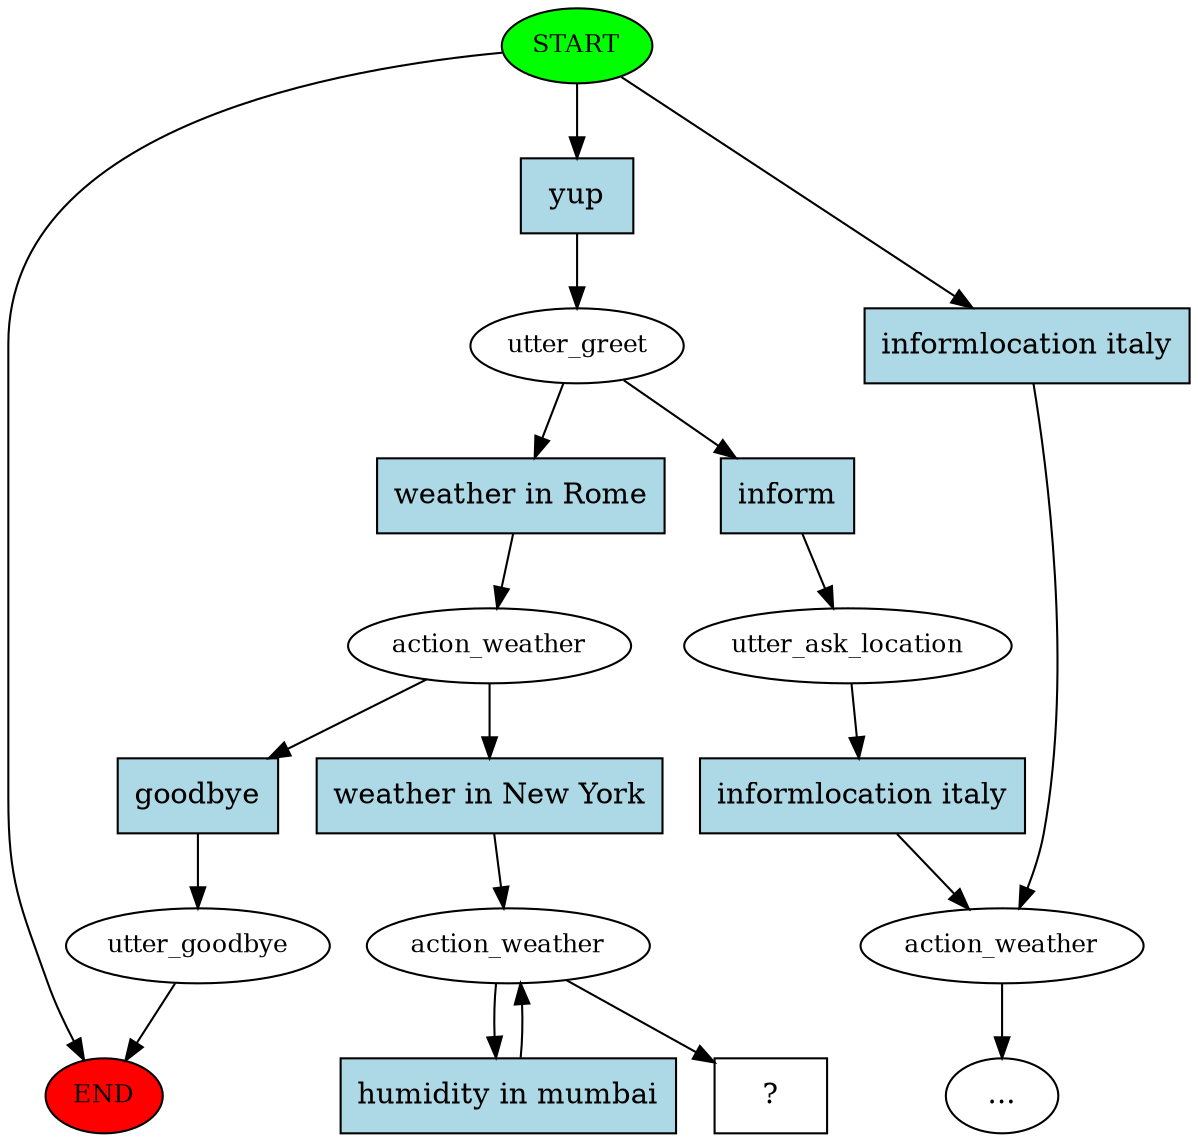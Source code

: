 digraph  {
0 [class="start active", fillcolor=green, fontsize=12, label=START, style=filled];
"-1" [class=end, fillcolor=red, fontsize=12, label=END, style=filled];
1 [class=active, fontsize=12, label=utter_greet];
2 [class="", fontsize=12, label=utter_ask_location];
3 [class="", fontsize=12, label=action_weather];
5 [class=active, fontsize=12, label=action_weather];
6 [class="", fontsize=12, label=utter_goodbye];
"-5" [class=ellipsis, label="..."];
13 [class=active, fontsize=12, label=action_weather];
21 [class="intent dashed active", label="  ?  ", shape=rect];
22 [class="intent active", fillcolor=lightblue, label=yup, shape=rect, style=filled];
23 [class=intent, fillcolor=lightblue, label="informlocation italy", shape=rect, style=filled];
24 [class=intent, fillcolor=lightblue, label=inform, shape=rect, style=filled];
25 [class="intent active", fillcolor=lightblue, label="weather in Rome", shape=rect, style=filled];
26 [class=intent, fillcolor=lightblue, label="informlocation italy", shape=rect, style=filled];
27 [class=intent, fillcolor=lightblue, label=goodbye, shape=rect, style=filled];
28 [class="intent active", fillcolor=lightblue, label="weather in New York", shape=rect, style=filled];
29 [class="intent active", fillcolor=lightblue, label="humidity in mumbai", shape=rect, style=filled];
0 -> "-1"  [class="", key=NONE, label=""];
0 -> 22  [class=active, key=0];
0 -> 23  [class="", key=0];
1 -> 24  [class="", key=0];
1 -> 25  [class=active, key=0];
2 -> 26  [class="", key=0];
3 -> "-5"  [class="", key=NONE, label=""];
5 -> 27  [class="", key=0];
5 -> 28  [class=active, key=0];
6 -> "-1"  [class="", key=NONE, label=""];
13 -> 21  [class=active, key=NONE, label=""];
13 -> 29  [class=active, key=0];
22 -> 1  [class=active, key=0];
23 -> 3  [class="", key=0];
24 -> 2  [class="", key=0];
25 -> 5  [class=active, key=0];
26 -> 3  [class="", key=0];
27 -> 6  [class="", key=0];
28 -> 13  [class=active, key=0];
29 -> 13  [class=active, key=0];
}

